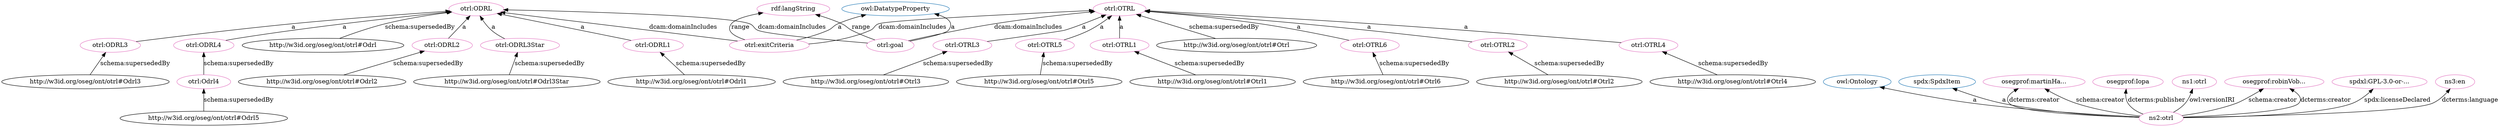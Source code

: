 digraph G {
  rankdir=BT
  node[height=.3]
"http://www.w3.org/2002/07/owl#DatatypeProperty" [fillcolor="#1f77b4" color="#1f77b4" label="owl:DatatypeProperty"]
"http://www.w3.org/2002/07/owl#Ontology" [fillcolor="#1f77b4" color="#1f77b4" label="owl:Ontology"]
"http://w3id.org/oseg/ont/otrl#ODRL" [fillcolor="#1f77b4" color="#1f77b4" label="otrl:ODRL"]
"http://spdx.org/rdf/terms#SpdxItem" [fillcolor="#1f77b4" color="#1f77b4" label="spdx:SpdxItem"]
"http://w3id.org/oseg/ont/otrl#OTRL" [fillcolor="#1f77b4" color="#1f77b4" label="otrl:OTRL"]
"http://w3id.org/oseg/ont/otrl#OTRL" [fillcolor="#e377c2" color="#e377c2" label="otrl:OTRL"]
"http://w3id.org/oseg/ont/oseg-profiles#martinHaeuer" [fillcolor="#e377c2" color="#e377c2" label="osegprof:martinHa..."]
"http://w3id.org/oseg/ont/otrl#ODRL" [fillcolor="#e377c2" color="#e377c2" label="otrl:ODRL"]
"http://w3id.org/oseg/ont/oseg-profiles#Iopa" [fillcolor="#e377c2" color="#e377c2" label="osegprof:Iopa"]
"http://w3id.org/oseg/ont/otrl#OTRL6" [fillcolor="#e377c2" color="#e377c2" label="otrl:OTRL6"]
"http://w3id.org/oseg/ont/otrl#OTRL2" [fillcolor="#e377c2" color="#e377c2" label="otrl:OTRL2"]
"http://w3id.org/oseg/ont/otrl#ODRL3" [fillcolor="#e377c2" color="#e377c2" label="otrl:ODRL3"]
"http://w3id.org/oseg/ont/otrl#ODRL4" [fillcolor="#e377c2" color="#e377c2" label="otrl:ODRL4"]
"http://w3id.org/oseg/ont/1.1.0/otrl" [fillcolor="#e377c2" color="#e377c2" label="ns1:otrl"]
"http://w3id.org/oseg/ont/otrl#goal" [fillcolor="#e377c2" color="#e377c2" label="otrl:goal"]
"http://www.w3.org/1999/02/22-rdf-syntax-ns#langString" [fillcolor="#e377c2" color="#e377c2" label="rdf:langString"]
"http://w3id.org/oseg/ont/otrl#ODRL2" [fillcolor="#e377c2" color="#e377c2" label="otrl:ODRL2"]
"http://w3id.org/oseg/ont/otrl#ODRL3Star" [fillcolor="#e377c2" color="#e377c2" label="otrl:ODRL3Star"]
"http://w3id.org/oseg/ont/otrl#ODRL1" [fillcolor="#e377c2" color="#e377c2" label="otrl:ODRL1"]
"http://w3id.org/oseg/ont/otrl" [fillcolor="#e377c2" color="#e377c2" label="ns2:otrl"]
"http://w3id.org/oseg/ont/otrl#OTRL4" [fillcolor="#e377c2" color="#e377c2" label="otrl:OTRL4"]
"http://w3id.org/oseg/ont/otrl#OTRL3" [fillcolor="#e377c2" color="#e377c2" label="otrl:OTRL3"]
"http://w3id.org/oseg/ont/otrl#OTRL5" [fillcolor="#e377c2" color="#e377c2" label="otrl:OTRL5"]
"http://w3id.org/oseg/ont/otrl#exitCriteria" [fillcolor="#e377c2" color="#e377c2" label="otrl:exitCriteria"]
"http://w3id.org/oseg/ont/oseg-profiles#robinVobruba" [fillcolor="#e377c2" color="#e377c2" label="osegprof:robinVob..."]
"http://spdx.org/licenses/GPL-3.0-or-later" [fillcolor="#e377c2" color="#e377c2" label="spdxl:GPL-3.0-or-..."]
"http://w3id.org/oseg/ont/otrl#OTRL1" [fillcolor="#e377c2" color="#e377c2" label="otrl:OTRL1"]
"http://id.loc.gov/vocabulary/iso639-1/en" [fillcolor="#e377c2" color="#e377c2" label="ns3:en"]
"http://w3id.org/oseg/ont/otrl#Odrl4" [fillcolor="#e377c2" color="#e377c2" label="otrl:Odrl4"]
  "http://w3id.org/oseg/ont/otrl#Otrl" -> "http://w3id.org/oseg/ont/otrl#OTRL" [label="schema:supersededBy"]
  "http://w3id.org/oseg/ont/otrl" -> "http://w3id.org/oseg/ont/oseg-profiles#martinHaeuer" [label="dcterms:creator"]
  "http://w3id.org/oseg/ont/otrl#exitCriteria" -> "http://w3id.org/oseg/ont/otrl#ODRL" [label="dcam:domainIncludes"]
  "http://w3id.org/oseg/ont/otrl#Odrl" -> "http://w3id.org/oseg/ont/otrl#ODRL" [label="schema:supersededBy"]
  "http://w3id.org/oseg/ont/otrl" -> "http://w3id.org/oseg/ont/oseg-profiles#Iopa" [label="dcterms:publisher"]
  "http://w3id.org/oseg/ont/otrl#OTRL6" -> "http://w3id.org/oseg/ont/otrl#OTRL" [label="a"]
  "http://w3id.org/oseg/ont/otrl#OTRL2" -> "http://w3id.org/oseg/ont/otrl#OTRL" [label="a"]
  "http://w3id.org/oseg/ont/otrl#ODRL3" -> "http://w3id.org/oseg/ont/otrl#ODRL" [label="a"]
  "http://w3id.org/oseg/ont/otrl#goal" -> "http://w3id.org/oseg/ont/otrl#OTRL" [label="dcam:domainIncludes"]
  "http://w3id.org/oseg/ont/otrl#ODRL4" -> "http://w3id.org/oseg/ont/otrl#ODRL" [label="a"]
  "http://w3id.org/oseg/ont/otrl#goal" -> "http://w3id.org/oseg/ont/otrl#ODRL" [label="dcam:domainIncludes"]
  "http://w3id.org/oseg/ont/otrl" -> "http://w3id.org/oseg/ont/1.1.0/otrl" [label="owl:versionIRI"]
  "http://w3id.org/oseg/ont/otrl#goal" -> "http://www.w3.org/2002/07/owl#DatatypeProperty" [label="a"]
  "http://w3id.org/oseg/ont/otrl#goal" -> "http://www.w3.org/1999/02/22-rdf-syntax-ns#langString" [label="range"]
  "http://w3id.org/oseg/ont/otrl#ODRL2" -> "http://w3id.org/oseg/ont/otrl#ODRL" [label="a"]
  "http://w3id.org/oseg/ont/otrl#Odrl3Star" -> "http://w3id.org/oseg/ont/otrl#ODRL3Star" [label="schema:supersededBy"]
  "http://w3id.org/oseg/ont/otrl#exitCriteria" -> "http://www.w3.org/1999/02/22-rdf-syntax-ns#langString" [label="range"]
  "http://w3id.org/oseg/ont/otrl#Odrl1" -> "http://w3id.org/oseg/ont/otrl#ODRL1" [label="schema:supersededBy"]
  "http://w3id.org/oseg/ont/otrl#Odrl4" -> "http://w3id.org/oseg/ont/otrl#ODRL4" [label="schema:supersededBy"]
  "http://w3id.org/oseg/ont/otrl#Odrl3" -> "http://w3id.org/oseg/ont/otrl#ODRL3" [label="schema:supersededBy"]
  "http://w3id.org/oseg/ont/otrl" -> "http://www.w3.org/2002/07/owl#Ontology" [label="a"]
  "http://w3id.org/oseg/ont/otrl#OTRL4" -> "http://w3id.org/oseg/ont/otrl#OTRL" [label="a"]
  "http://w3id.org/oseg/ont/otrl#Otrl6" -> "http://w3id.org/oseg/ont/otrl#OTRL6" [label="schema:supersededBy"]
  "http://w3id.org/oseg/ont/otrl#OTRL3" -> "http://w3id.org/oseg/ont/otrl#OTRL" [label="a"]
  "http://w3id.org/oseg/ont/otrl#Otrl5" -> "http://w3id.org/oseg/ont/otrl#OTRL5" [label="schema:supersededBy"]
  "http://w3id.org/oseg/ont/otrl#exitCriteria" -> "http://www.w3.org/2002/07/owl#DatatypeProperty" [label="a"]
  "http://w3id.org/oseg/ont/otrl" -> "http://w3id.org/oseg/ont/oseg-profiles#robinVobruba" [label="schema:creator"]
  "http://w3id.org/oseg/ont/otrl#Otrl4" -> "http://w3id.org/oseg/ont/otrl#OTRL4" [label="schema:supersededBy"]
  "http://w3id.org/oseg/ont/otrl#ODRL3Star" -> "http://w3id.org/oseg/ont/otrl#ODRL" [label="a"]
  "http://w3id.org/oseg/ont/otrl" -> "http://spdx.org/licenses/GPL-3.0-or-later" [label="spdx:licenseDeclared"]
  "http://w3id.org/oseg/ont/otrl#OTRL1" -> "http://w3id.org/oseg/ont/otrl#OTRL" [label="a"]
  "http://w3id.org/oseg/ont/otrl#OTRL5" -> "http://w3id.org/oseg/ont/otrl#OTRL" [label="a"]
  "http://w3id.org/oseg/ont/otrl#Odrl2" -> "http://w3id.org/oseg/ont/otrl#ODRL2" [label="schema:supersededBy"]
  "http://w3id.org/oseg/ont/otrl" -> "http://id.loc.gov/vocabulary/iso639-1/en" [label="dcterms:language"]
  "http://w3id.org/oseg/ont/otrl" -> "http://w3id.org/oseg/ont/oseg-profiles#robinVobruba" [label="dcterms:creator"]
  "http://w3id.org/oseg/ont/otrl#Odrl5" -> "http://w3id.org/oseg/ont/otrl#Odrl4" [label="schema:supersededBy"]
  "http://w3id.org/oseg/ont/otrl" -> "http://spdx.org/rdf/terms#SpdxItem" [label="a"]
  "http://w3id.org/oseg/ont/otrl#Otrl1" -> "http://w3id.org/oseg/ont/otrl#OTRL1" [label="schema:supersededBy"]
  "http://w3id.org/oseg/ont/otrl" -> "http://w3id.org/oseg/ont/oseg-profiles#martinHaeuer" [label="schema:creator"]
  "http://w3id.org/oseg/ont/otrl#Otrl2" -> "http://w3id.org/oseg/ont/otrl#OTRL2" [label="schema:supersededBy"]
  "http://w3id.org/oseg/ont/otrl#Otrl3" -> "http://w3id.org/oseg/ont/otrl#OTRL3" [label="schema:supersededBy"]
  "http://w3id.org/oseg/ont/otrl#ODRL1" -> "http://w3id.org/oseg/ont/otrl#ODRL" [label="a"]
  "http://w3id.org/oseg/ont/otrl#exitCriteria" -> "http://w3id.org/oseg/ont/otrl#OTRL" [label="dcam:domainIncludes"]
}
